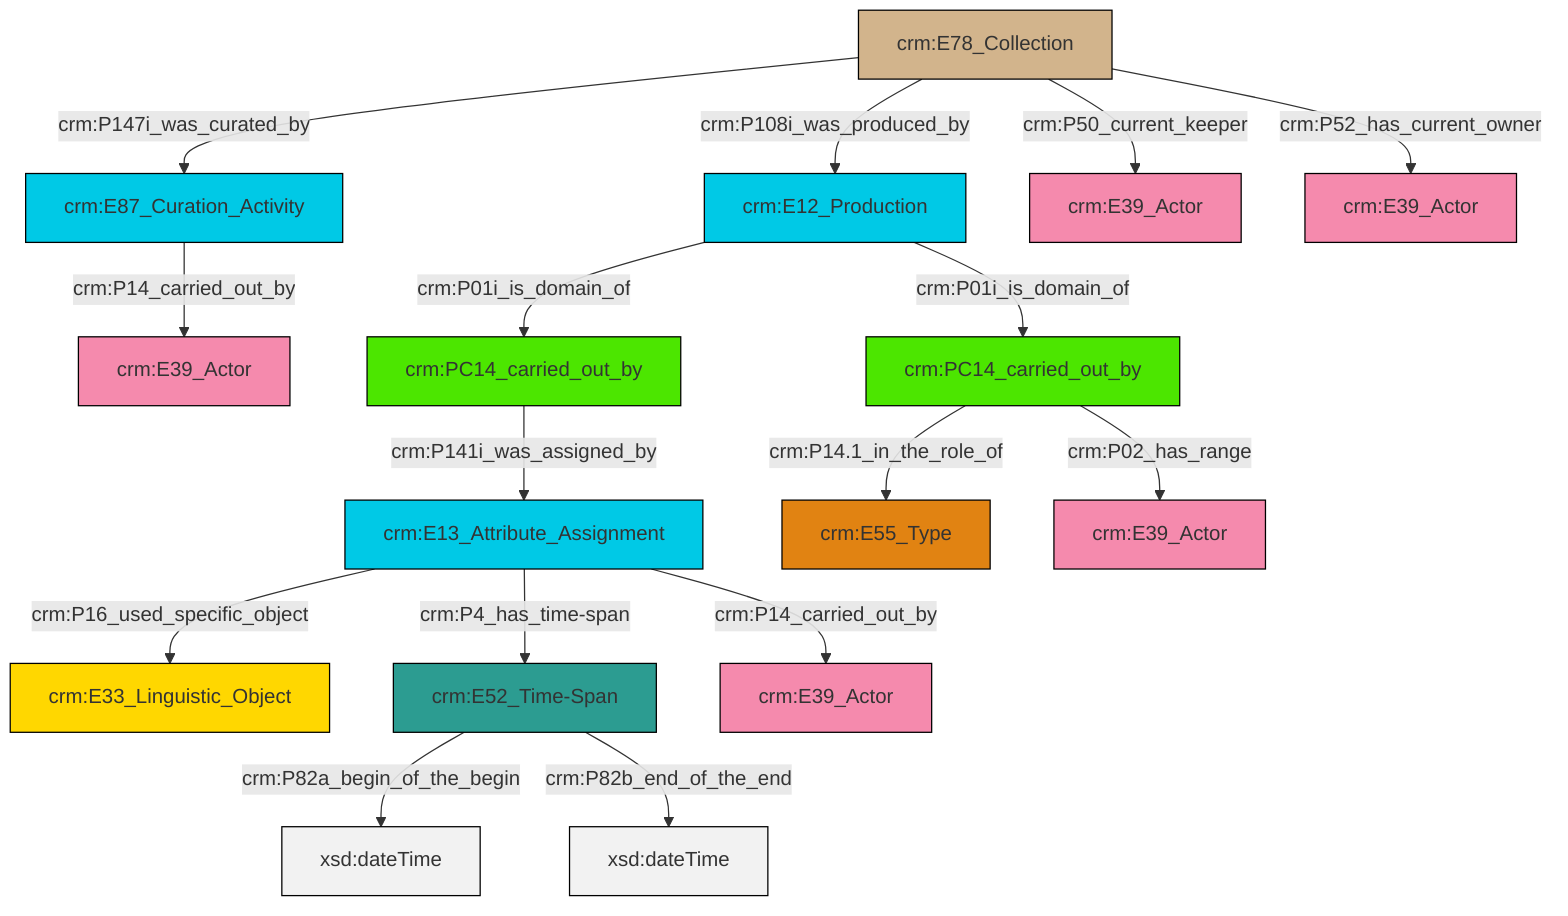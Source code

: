 graph TD
classDef Literal fill:#f2f2f2,stroke:#000000;
classDef CRM_Entity fill:#FFFFFF,stroke:#000000;
classDef Temporal_Entity fill:#00C9E6, stroke:#000000;
classDef Type fill:#E18312, stroke:#000000;
classDef Time-Span fill:#2C9C91, stroke:#000000;
classDef Appellation fill:#FFEB7F, stroke:#000000;
classDef Place fill:#008836, stroke:#000000;
classDef Persistent_Item fill:#B266B2, stroke:#000000;
classDef Conceptual_Object fill:#FFD700, stroke:#000000;
classDef Physical_Thing fill:#D2B48C, stroke:#000000;
classDef Actor fill:#f58aad, stroke:#000000;
classDef PC_Classes fill:#4ce600, stroke:#000000;
classDef Multi fill:#cccccc,stroke:#000000;

2["crm:E13_Attribute_Assignment"]:::Temporal_Entity -->|crm:P16_used_specific_object| 3["crm:E33_Linguistic_Object"]:::Conceptual_Object
5["crm:E87_Curation_Activity"]:::Temporal_Entity -->|crm:P14_carried_out_by| 6["crm:E39_Actor"]:::Actor
7["crm:E12_Production"]:::Temporal_Entity -->|crm:P01i_is_domain_of| 8["crm:PC14_carried_out_by"]:::PC_Classes
7["crm:E12_Production"]:::Temporal_Entity -->|crm:P01i_is_domain_of| 9["crm:PC14_carried_out_by"]:::PC_Classes
11["crm:E52_Time-Span"]:::Time-Span -->|crm:P82a_begin_of_the_begin| 12[xsd:dateTime]:::Literal
2["crm:E13_Attribute_Assignment"]:::Temporal_Entity -->|crm:P4_has_time-span| 11["crm:E52_Time-Span"]:::Time-Span
9["crm:PC14_carried_out_by"]:::PC_Classes -->|crm:P141i_was_assigned_by| 2["crm:E13_Attribute_Assignment"]:::Temporal_Entity
0["crm:E78_Collection"]:::Physical_Thing -->|crm:P108i_was_produced_by| 7["crm:E12_Production"]:::Temporal_Entity
8["crm:PC14_carried_out_by"]:::PC_Classes -->|crm:P02_has_range| 20["crm:E39_Actor"]:::Actor
0["crm:E78_Collection"]:::Physical_Thing -->|crm:P50_current_keeper| 15["crm:E39_Actor"]:::Actor
8["crm:PC14_carried_out_by"]:::PC_Classes -->|crm:P14.1_in_the_role_of| 18["crm:E55_Type"]:::Type
0["crm:E78_Collection"]:::Physical_Thing -->|crm:P147i_was_curated_by| 5["crm:E87_Curation_Activity"]:::Temporal_Entity
11["crm:E52_Time-Span"]:::Time-Span -->|crm:P82b_end_of_the_end| 26[xsd:dateTime]:::Literal
0["crm:E78_Collection"]:::Physical_Thing -->|crm:P52_has_current_owner| 27["crm:E39_Actor"]:::Actor
2["crm:E13_Attribute_Assignment"]:::Temporal_Entity -->|crm:P14_carried_out_by| 24["crm:E39_Actor"]:::Actor